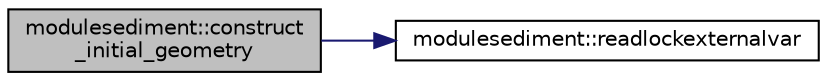 digraph "modulesediment::construct_initial_geometry"
{
 // LATEX_PDF_SIZE
  edge [fontname="Helvetica",fontsize="10",labelfontname="Helvetica",labelfontsize="10"];
  node [fontname="Helvetica",fontsize="10",shape=record];
  rankdir="LR";
  Node1 [label="modulesediment::construct\l_initial_geometry",height=0.2,width=0.4,color="black", fillcolor="grey75", style="filled", fontcolor="black",tooltip=" "];
  Node1 -> Node2 [color="midnightblue",fontsize="10",style="solid"];
  Node2 [label="modulesediment::readlockexternalvar",height=0.2,width=0.4,color="black", fillcolor="white", style="filled",URL="$namespacemodulesediment.html#a94b876e44c6f435015c969c6a2f32978",tooltip=" "];
}
